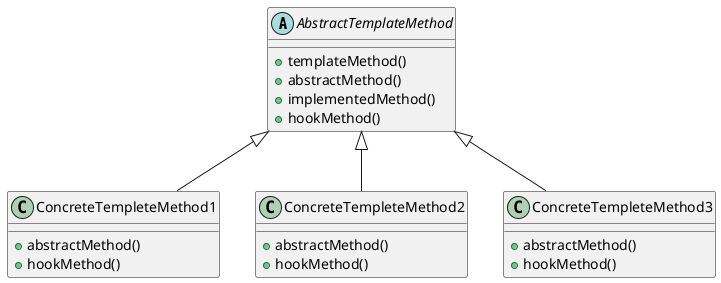 @startuml
Abstract class AbstractTemplateMethod {
+ templateMethod()
+ abstractMethod()
+ implementedMethod()
+ hookMethod()
}

class ConcreteTempleteMethod1 {
+ abstractMethod()
+ hookMethod()
}

class ConcreteTempleteMethod2 {
+ abstractMethod()
+ hookMethod()
}

class ConcreteTempleteMethod3 {
+ abstractMethod()
+ hookMethod()
}

AbstractTemplateMethod <|-- ConcreteTempleteMethod1
AbstractTemplateMethod <|-- ConcreteTempleteMethod2
AbstractTemplateMethod <|-- ConcreteTempleteMethod3
@enduml

http://www.plantuml.com/plantuml/png/SoWkIImgAStDuN9CAYufIamkKKZEIImkLe1nGr9p2t8IIr9zKqioybCKghcq5KfGX3GqWKA9KDL8Gfb0HQcvgNabgIb8eXdv-TbmRYqN5yGov_oyvABKabImPQamamqLgf6C9jCG8seOOaoi8JX2pQP6LnUN9ydGOqI67cCkXzIy56140m00
